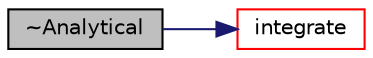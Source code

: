 digraph "~Analytical"
{
  bgcolor="transparent";
  edge [fontname="Helvetica",fontsize="10",labelfontname="Helvetica",labelfontsize="10"];
  node [fontname="Helvetica",fontsize="10",shape=record];
  rankdir="LR";
  Node1 [label="~Analytical",height=0.2,width=0.4,color="black", fillcolor="grey75", style="filled", fontcolor="black"];
  Node1 -> Node2 [color="midnightblue",fontsize="10",style="solid",fontname="Helvetica"];
  Node2 [label="integrate",height=0.2,width=0.4,color="red",URL="$a00047.html#a1e6fc69c9d0298adaad107d982475980",tooltip="Perform the integration. "];
}
